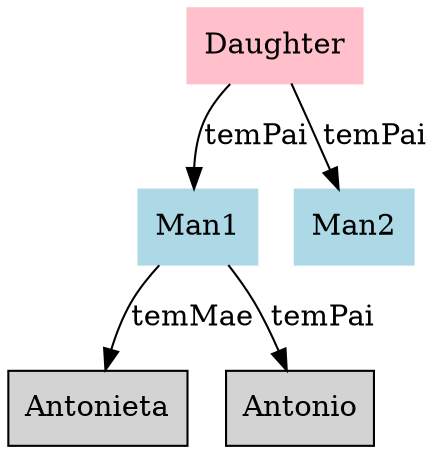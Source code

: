 digraph Family
{
    node [shape=box,style=filled];
    Daughter [color=pink];
    Daughter -> Man1 [label="temPai"];
    Daughter -> Man2 [label="temPai"];
    Man2 [color=lightblue];
    Man1 [color=lightblue];
    Man1 -> Antonieta [label="temMae"];
    Man1 -> Antonio [label="temPai"];
}